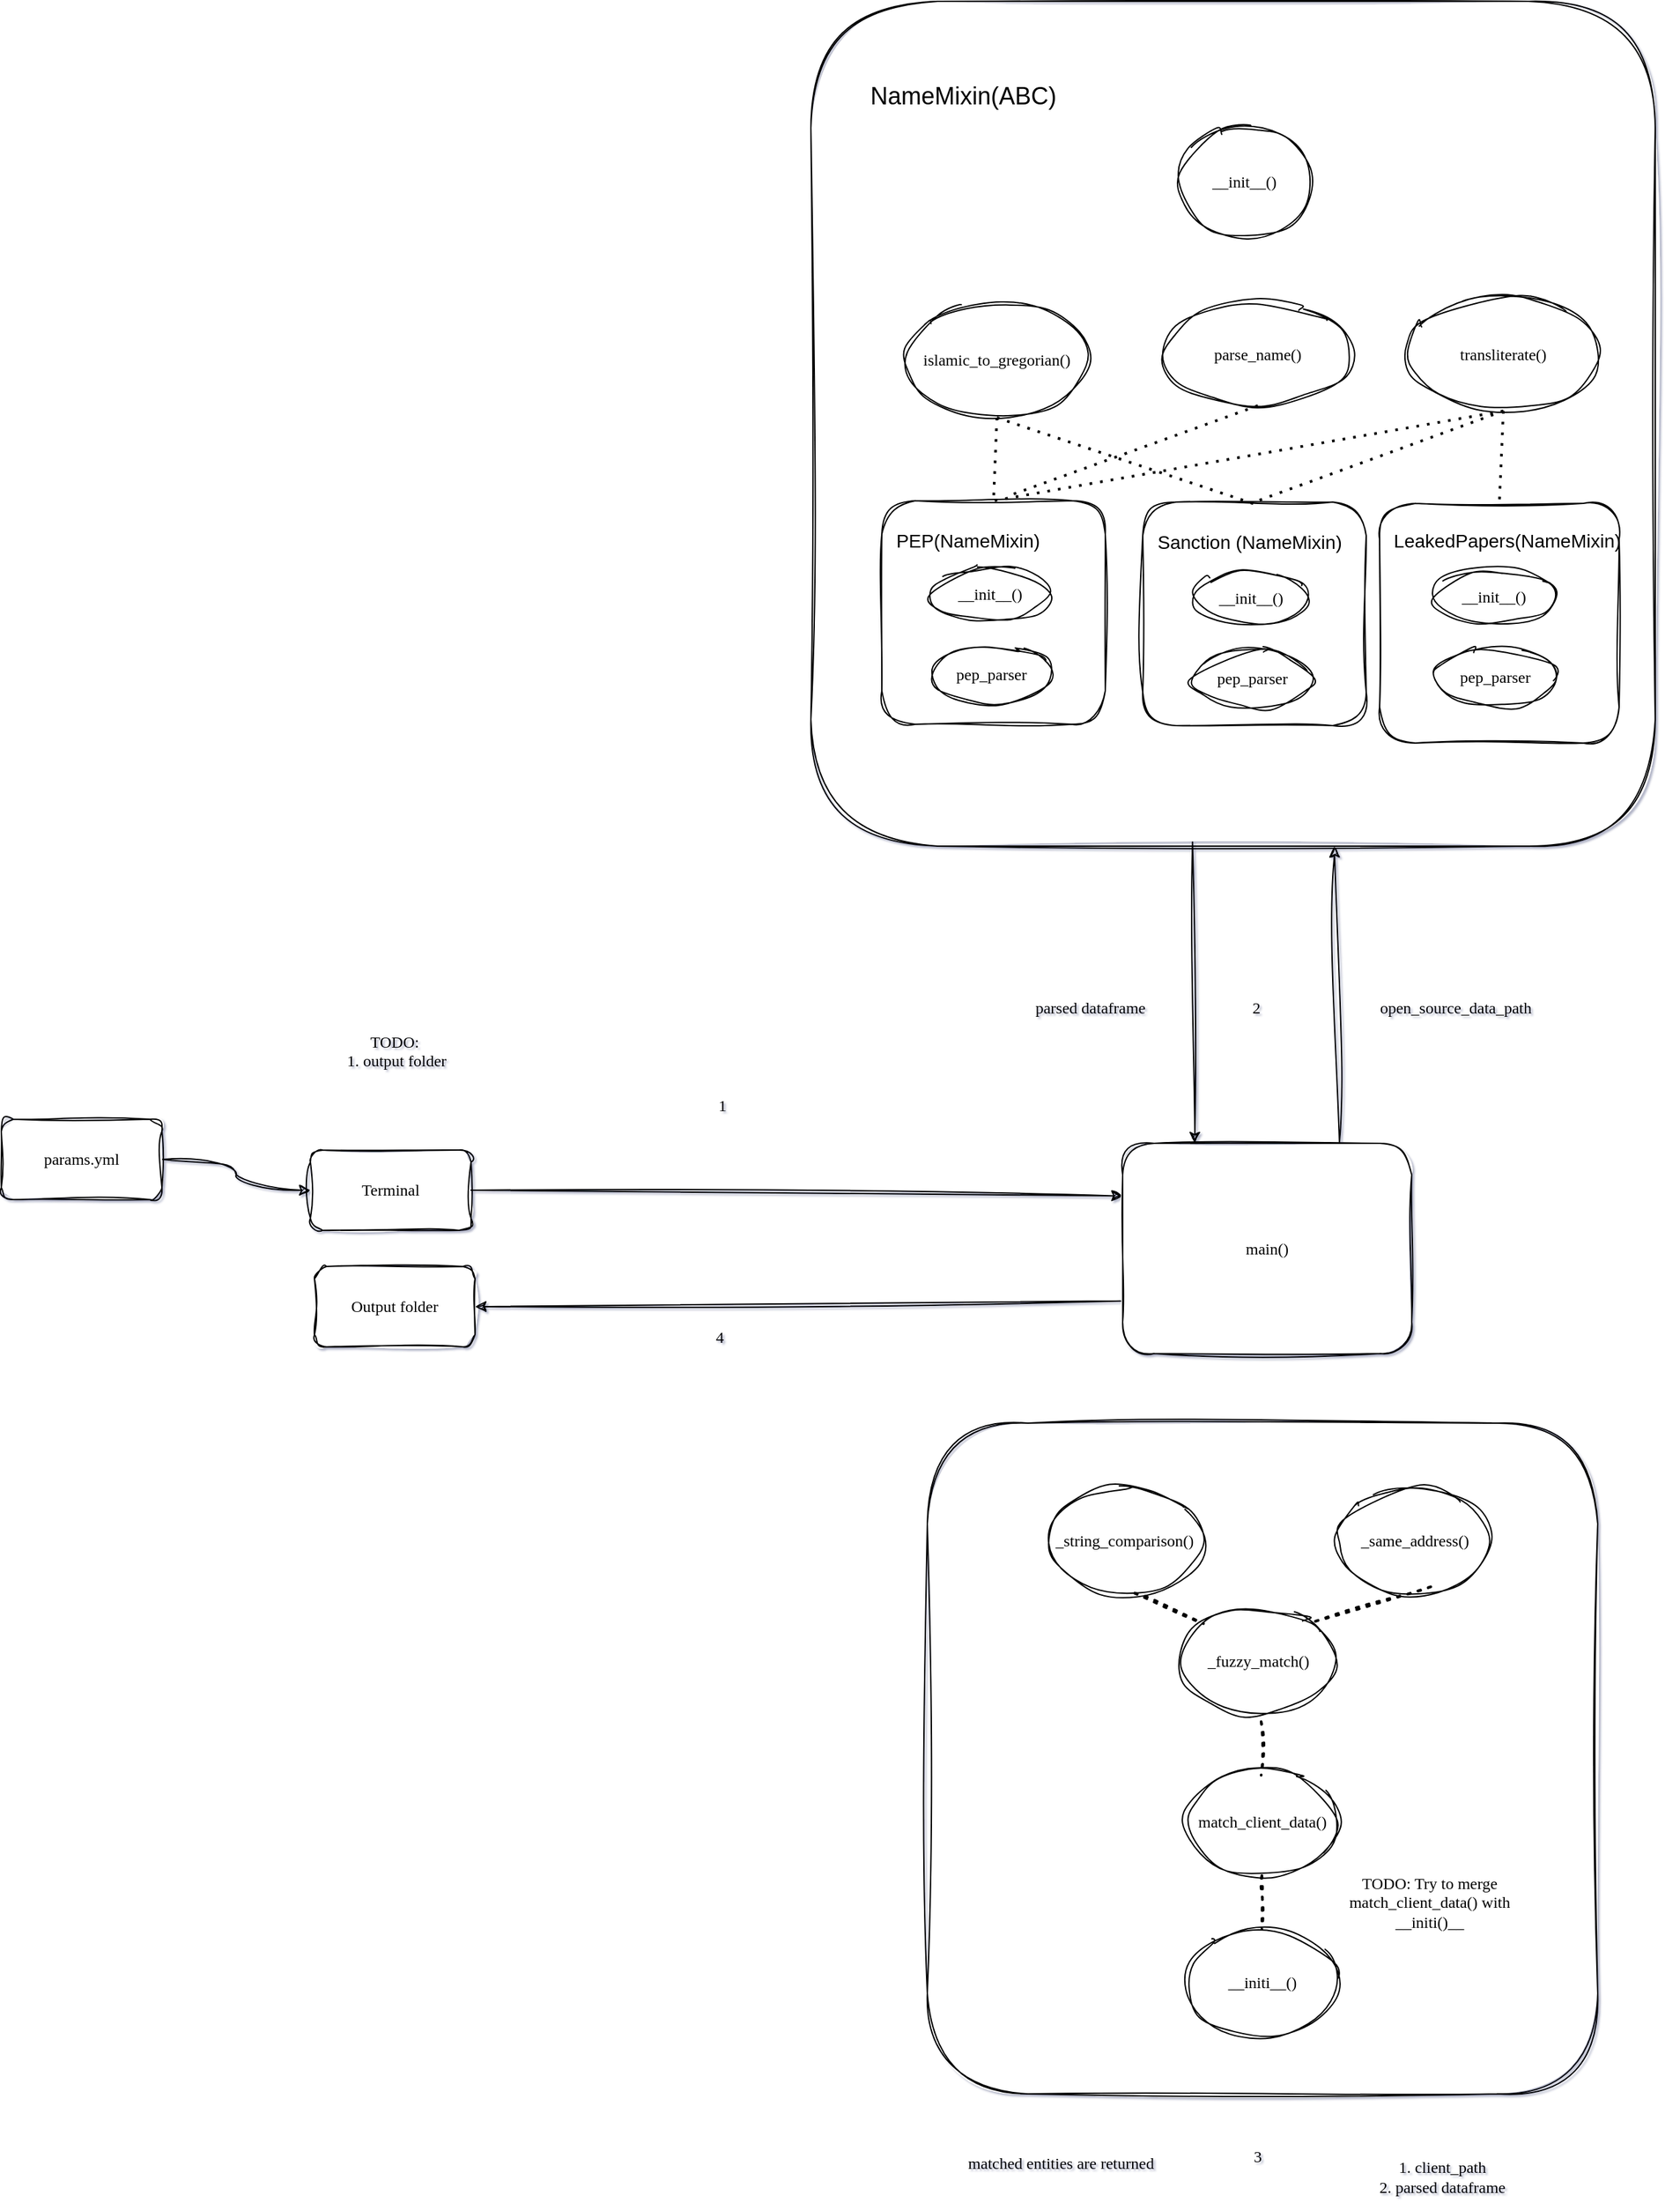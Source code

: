 <mxfile version="20.3.0" type="device" pages="2"><diagram name="code_structure" id="jE-mH2vJBaw0UMuDzqgx"><mxGraphModel dx="2147" dy="1920" grid="0" gridSize="10" guides="0" tooltips="1" connect="1" arrows="1" fold="1" page="0" pageScale="1" pageWidth="827" pageHeight="1169" background="none" math="0" shadow="1"><root><mxCell id="n5ya2rIfXd2F4Nc891Iu-0"/><mxCell id="n5ya2rIfXd2F4Nc891Iu-1" parent="n5ya2rIfXd2F4Nc891Iu-0"/><mxCell id="n5ya2rIfXd2F4Nc891Iu-3" value="open_source_data_path" style="text;align=center;verticalAlign=middle;whiteSpace=wrap;rounded=1;labelBackgroundColor=none;sketch=1;curveFitting=1;jiggle=2;fontFamily=Comic Sans MS;" vertex="1" parent="n5ya2rIfXd2F4Nc891Iu-1"><mxGeometry x="468" y="39" width="150" height="35" as="geometry"/></mxCell><mxCell id="n5ya2rIfXd2F4Nc891Iu-4" value="parsed dataframe" style="text;align=center;verticalAlign=middle;whiteSpace=wrap;rounded=1;labelBackgroundColor=none;sketch=1;curveFitting=1;jiggle=2;fontFamily=Comic Sans MS;" vertex="1" parent="n5ya2rIfXd2F4Nc891Iu-1"><mxGeometry x="215" y="42" width="110" height="30" as="geometry"/></mxCell><mxCell id="n5ya2rIfXd2F4Nc891Iu-7" value="Output folder" style="rounded=1;whiteSpace=wrap;labelBackgroundColor=none;sketch=1;curveFitting=1;jiggle=2;fontFamily=Comic Sans MS;" vertex="1" parent="n5ya2rIfXd2F4Nc891Iu-1"><mxGeometry x="-310" y="250" width="120" height="60" as="geometry"/></mxCell><mxCell id="n5ya2rIfXd2F4Nc891Iu-8" value="" style="edgeStyle=orthogonalEdgeStyle;curved=1;orthogonalLoop=1;jettySize=auto;rounded=1;labelBackgroundColor=none;sketch=1;curveFitting=1;jiggle=2;fontFamily=Comic Sans MS;entryX=0;entryY=0.5;entryDx=0;entryDy=0;" edge="1" parent="n5ya2rIfXd2F4Nc891Iu-1" source="n5ya2rIfXd2F4Nc891Iu-9" target="n5ya2rIfXd2F4Nc891Iu-13"><mxGeometry relative="1" as="geometry"/></mxCell><mxCell id="n5ya2rIfXd2F4Nc891Iu-9" value="params.yml" style="rounded=1;whiteSpace=wrap;labelBackgroundColor=none;sketch=1;curveFitting=1;jiggle=2;fontFamily=Comic Sans MS;" vertex="1" parent="n5ya2rIfXd2F4Nc891Iu-1"><mxGeometry x="-544" y="140" width="120" height="60" as="geometry"/></mxCell><mxCell id="n5ya2rIfXd2F4Nc891Iu-10" value="4" style="text;align=center;verticalAlign=middle;whiteSpace=wrap;rounded=1;labelBackgroundColor=none;sketch=1;curveFitting=1;jiggle=2;fontFamily=Comic Sans MS;" vertex="1" parent="n5ya2rIfXd2F4Nc891Iu-1"><mxGeometry x="-37" y="288" width="60" height="30" as="geometry"/></mxCell><mxCell id="n5ya2rIfXd2F4Nc891Iu-11" value="2" style="text;align=center;verticalAlign=middle;whiteSpace=wrap;rounded=1;labelBackgroundColor=none;sketch=1;curveFitting=1;jiggle=2;fontFamily=Comic Sans MS;arcSize=50;" vertex="1" parent="n5ya2rIfXd2F4Nc891Iu-1"><mxGeometry x="364" y="31" width="60" height="52" as="geometry"/></mxCell><mxCell id="n5ya2rIfXd2F4Nc891Iu-13" value="Terminal" style="rounded=1;whiteSpace=wrap;labelBackgroundColor=none;sketch=1;curveFitting=1;jiggle=2;fontFamily=Comic Sans MS;" vertex="1" parent="n5ya2rIfXd2F4Nc891Iu-1"><mxGeometry x="-313" y="163" width="120" height="60" as="geometry"/></mxCell><mxCell id="n5ya2rIfXd2F4Nc891Iu-14" value="" style="endArrow=classic;rounded=1;fontSize=15;exitX=1;exitY=0.5;exitDx=0;exitDy=0;labelBackgroundColor=none;sketch=1;curveFitting=1;jiggle=2;fontFamily=Comic Sans MS;entryX=0;entryY=0.25;entryDx=0;entryDy=0;" edge="1" parent="n5ya2rIfXd2F4Nc891Iu-1" source="n5ya2rIfXd2F4Nc891Iu-13" target="n5ya2rIfXd2F4Nc891Iu-18"><mxGeometry width="50" height="50" relative="1" as="geometry"><mxPoint x="170" y="260" as="sourcePoint"/><mxPoint x="290" y="270" as="targetPoint"/></mxGeometry></mxCell><mxCell id="n5ya2rIfXd2F4Nc891Iu-15" value="" style="endArrow=classic;rounded=1;fontSize=15;entryX=1;entryY=0.5;entryDx=0;entryDy=0;labelBackgroundColor=none;sketch=1;curveFitting=1;jiggle=2;fontFamily=Comic Sans MS;exitX=0;exitY=0.75;exitDx=0;exitDy=0;" edge="1" parent="n5ya2rIfXd2F4Nc891Iu-1" source="n5ya2rIfXd2F4Nc891Iu-18" target="n5ya2rIfXd2F4Nc891Iu-7"><mxGeometry width="50" height="50" relative="1" as="geometry"><mxPoint x="285" y="264" as="sourcePoint"/><mxPoint x="180" y="220" as="targetPoint"/></mxGeometry></mxCell><mxCell id="n5ya2rIfXd2F4Nc891Iu-16" value="1" style="text;align=center;verticalAlign=middle;whiteSpace=wrap;rounded=1;labelBackgroundColor=none;sketch=1;curveFitting=1;jiggle=2;fontFamily=Comic Sans MS;" vertex="1" parent="n5ya2rIfXd2F4Nc891Iu-1"><mxGeometry x="-35" y="115" width="60" height="30" as="geometry"/></mxCell><mxCell id="n5ya2rIfXd2F4Nc891Iu-17" value="TODO: &#10;1. output folder" style="text;align=center;verticalAlign=middle;resizable=0;points=[];autosize=1;rounded=1;labelBackgroundColor=none;sketch=1;curveFitting=1;jiggle=2;fontFamily=Comic Sans MS;" vertex="1" parent="n5ya2rIfXd2F4Nc891Iu-1"><mxGeometry x="-301" y="68" width="105" height="41" as="geometry"/></mxCell><mxCell id="n5ya2rIfXd2F4Nc891Iu-18" value="main()" style="rounded=1;whiteSpace=wrap;labelBackgroundColor=none;sketch=1;curveFitting=1;jiggle=2;fontFamily=Comic Sans MS;" vertex="1" parent="n5ya2rIfXd2F4Nc891Iu-1"><mxGeometry x="294" y="158" width="216" height="157" as="geometry"/></mxCell><mxCell id="n5ya2rIfXd2F4Nc891Iu-20" value="" style="endArrow=classic;rounded=1;entryX=0.25;entryY=0;entryDx=0;entryDy=0;labelBackgroundColor=none;sketch=1;curveFitting=1;jiggle=2;fontFamily=Comic Sans MS;exitX=0.452;exitY=0.995;exitDx=0;exitDy=0;exitPerimeter=0;" edge="1" parent="n5ya2rIfXd2F4Nc891Iu-1" target="n5ya2rIfXd2F4Nc891Iu-18" source="n5ya2rIfXd2F4Nc891Iu-35"><mxGeometry width="50" height="50" relative="1" as="geometry"><mxPoint x="224" y="19" as="sourcePoint"/><mxPoint x="370" y="340" as="targetPoint"/></mxGeometry></mxCell><mxCell id="n5ya2rIfXd2F4Nc891Iu-34" value="" style="group" vertex="1" connectable="0" parent="n5ya2rIfXd2F4Nc891Iu-1"><mxGeometry x="75" y="-675" width="631" height="631" as="geometry"/></mxCell><mxCell id="n5ya2rIfXd2F4Nc891Iu-35" value="" style="whiteSpace=wrap;aspect=fixed;rounded=1;labelBackgroundColor=none;sketch=1;curveFitting=1;jiggle=2;fontFamily=Comic Sans MS;shadow=0;" vertex="1" parent="n5ya2rIfXd2F4Nc891Iu-34"><mxGeometry x="-14" y="-20" width="631" height="631" as="geometry"/></mxCell><mxCell id="n5ya2rIfXd2F4Nc891Iu-36" value="&lt;font style=&quot;font-size: 18px;&quot;&gt;NameMixin(ABC)&lt;/font&gt;" style="text;html=1;strokeColor=none;fillColor=none;align=center;verticalAlign=middle;whiteSpace=wrap;rounded=0;" vertex="1" parent="n5ya2rIfXd2F4Nc891Iu-34"><mxGeometry x="39" y="21" width="122" height="60" as="geometry"/></mxCell><mxCell id="n5ya2rIfXd2F4Nc891Iu-37" value="transliterate()" style="ellipse;whiteSpace=wrap;rounded=1;labelBackgroundColor=none;sketch=1;curveFitting=1;jiggle=2;fontFamily=Comic Sans MS;shadow=0;" vertex="1" parent="n5ya2rIfXd2F4Nc891Iu-34"><mxGeometry x="431" y="201" width="145" height="85" as="geometry"/></mxCell><mxCell id="n5ya2rIfXd2F4Nc891Iu-38" value="islamic_to_gregorian()" style="ellipse;whiteSpace=wrap;rounded=1;labelBackgroundColor=none;sketch=1;curveFitting=1;jiggle=2;fontFamily=Comic Sans MS;shadow=0;" vertex="1" parent="n5ya2rIfXd2F4Nc891Iu-34"><mxGeometry x="57" y="204" width="136" height="87" as="geometry"/></mxCell><mxCell id="n5ya2rIfXd2F4Nc891Iu-39" value="parse_name()" style="ellipse;whiteSpace=wrap;rounded=1;labelBackgroundColor=none;sketch=1;curveFitting=1;jiggle=2;fontFamily=Comic Sans MS;shadow=0;" vertex="1" parent="n5ya2rIfXd2F4Nc891Iu-34"><mxGeometry x="250" y="205" width="140" height="77" as="geometry"/></mxCell><mxCell id="n5ya2rIfXd2F4Nc891Iu-40" value="__init__()" style="ellipse;whiteSpace=wrap;rounded=1;labelBackgroundColor=none;sketch=1;curveFitting=1;jiggle=2;fontFamily=Comic Sans MS;shadow=0;" vertex="1" parent="n5ya2rIfXd2F4Nc891Iu-34"><mxGeometry x="260" y="73" width="100" height="83" as="geometry"/></mxCell><mxCell id="n5ya2rIfXd2F4Nc891Iu-41" value="" style="group" vertex="1" connectable="0" parent="n5ya2rIfXd2F4Nc891Iu-34"><mxGeometry x="39" y="353" width="167" height="168" as="geometry"/></mxCell><mxCell id="n5ya2rIfXd2F4Nc891Iu-42" value="" style="whiteSpace=wrap;aspect=fixed;rounded=1;labelBackgroundColor=none;sketch=1;curveFitting=1;jiggle=2;fontFamily=Comic Sans MS;shadow=0;" vertex="1" parent="n5ya2rIfXd2F4Nc891Iu-41"><mxGeometry width="167" height="167" as="geometry"/></mxCell><mxCell id="n5ya2rIfXd2F4Nc891Iu-43" value="&lt;font style=&quot;font-size: 14px;&quot;&gt;PEP(NameMixin)&lt;/font&gt;" style="text;html=1;strokeColor=none;fillColor=none;align=center;verticalAlign=middle;whiteSpace=wrap;rounded=0;" vertex="1" parent="n5ya2rIfXd2F4Nc891Iu-41"><mxGeometry x="10" y="8" width="109" height="43" as="geometry"/></mxCell><mxCell id="n5ya2rIfXd2F4Nc891Iu-44" value="__init__()" style="ellipse;whiteSpace=wrap;rounded=1;labelBackgroundColor=none;sketch=1;curveFitting=1;jiggle=2;fontFamily=Comic Sans MS;shadow=0;" vertex="1" parent="n5ya2rIfXd2F4Nc891Iu-41"><mxGeometry x="37" y="50" width="88" height="39" as="geometry"/></mxCell><mxCell id="n5ya2rIfXd2F4Nc891Iu-45" value="pep_parser" style="ellipse;whiteSpace=wrap;rounded=1;labelBackgroundColor=none;sketch=1;curveFitting=1;jiggle=2;fontFamily=Comic Sans MS;shadow=0;" vertex="1" parent="n5ya2rIfXd2F4Nc891Iu-41"><mxGeometry x="38" y="108" width="88" height="44" as="geometry"/></mxCell><mxCell id="n5ya2rIfXd2F4Nc891Iu-46" value="" style="group" vertex="1" connectable="0" parent="n5ya2rIfXd2F4Nc891Iu-34"><mxGeometry x="234" y="356" width="169" height="168" as="geometry"/></mxCell><mxCell id="n5ya2rIfXd2F4Nc891Iu-47" value="" style="whiteSpace=wrap;aspect=fixed;rounded=1;labelBackgroundColor=none;sketch=1;curveFitting=1;jiggle=2;fontFamily=Comic Sans MS;shadow=0;" vertex="1" parent="n5ya2rIfXd2F4Nc891Iu-46"><mxGeometry y="-2" width="167" height="167" as="geometry"/></mxCell><mxCell id="n5ya2rIfXd2F4Nc891Iu-48" value="&lt;font style=&quot;font-size: 14px;&quot;&gt;Sanction (NameMixin)&lt;/font&gt;" style="text;html=1;strokeColor=none;fillColor=none;align=center;verticalAlign=middle;whiteSpace=wrap;rounded=0;" vertex="1" parent="n5ya2rIfXd2F4Nc891Iu-46"><mxGeometry x="3" y="6" width="154" height="43" as="geometry"/></mxCell><mxCell id="n5ya2rIfXd2F4Nc891Iu-49" value="__init__()" style="ellipse;whiteSpace=wrap;rounded=1;labelBackgroundColor=none;sketch=1;curveFitting=1;jiggle=2;fontFamily=Comic Sans MS;shadow=0;" vertex="1" parent="n5ya2rIfXd2F4Nc891Iu-46"><mxGeometry x="37" y="50" width="88" height="39" as="geometry"/></mxCell><mxCell id="n5ya2rIfXd2F4Nc891Iu-50" value="pep_parser" style="ellipse;whiteSpace=wrap;rounded=1;labelBackgroundColor=none;sketch=1;curveFitting=1;jiggle=2;fontFamily=Comic Sans MS;shadow=0;" vertex="1" parent="n5ya2rIfXd2F4Nc891Iu-46"><mxGeometry x="38" y="108" width="88" height="44" as="geometry"/></mxCell><mxCell id="n5ya2rIfXd2F4Nc891Iu-51" value="" style="group" vertex="1" connectable="0" parent="n5ya2rIfXd2F4Nc891Iu-34"><mxGeometry x="411" y="355" width="186" height="179" as="geometry"/></mxCell><mxCell id="n5ya2rIfXd2F4Nc891Iu-52" value="" style="whiteSpace=wrap;aspect=fixed;rounded=1;labelBackgroundColor=none;sketch=1;curveFitting=1;jiggle=2;fontFamily=Comic Sans MS;shadow=0;" vertex="1" parent="n5ya2rIfXd2F4Nc891Iu-51"><mxGeometry width="179" height="179" as="geometry"/></mxCell><mxCell id="n5ya2rIfXd2F4Nc891Iu-53" value="&lt;font style=&quot;font-size: 14px;&quot;&gt;LeakedPapers(NameMixin)&lt;/font&gt;" style="text;html=1;strokeColor=none;fillColor=none;align=center;verticalAlign=middle;whiteSpace=wrap;rounded=0;" vertex="1" parent="n5ya2rIfXd2F4Nc891Iu-51"><mxGeometry x="8" y="10" width="175.432" height="36" as="geometry"/></mxCell><mxCell id="n5ya2rIfXd2F4Nc891Iu-54" value="__init__()" style="ellipse;whiteSpace=wrap;rounded=1;labelBackgroundColor=none;sketch=1;curveFitting=1;jiggle=2;fontFamily=Comic Sans MS;shadow=0;" vertex="1" parent="n5ya2rIfXd2F4Nc891Iu-51"><mxGeometry x="39.102" y="50" width="93" height="39" as="geometry"/></mxCell><mxCell id="n5ya2rIfXd2F4Nc891Iu-55" value="pep_parser" style="ellipse;whiteSpace=wrap;rounded=1;labelBackgroundColor=none;sketch=1;curveFitting=1;jiggle=2;fontFamily=Comic Sans MS;shadow=0;" vertex="1" parent="n5ya2rIfXd2F4Nc891Iu-51"><mxGeometry x="40.159" y="108" width="93" height="44" as="geometry"/></mxCell><mxCell id="n5ya2rIfXd2F4Nc891Iu-56" value="" style="endArrow=none;dashed=1;html=1;dashPattern=1 3;strokeWidth=2;rounded=0;entryX=0.5;entryY=0;entryDx=0;entryDy=0;exitX=0.5;exitY=1;exitDx=0;exitDy=0;" edge="1" parent="n5ya2rIfXd2F4Nc891Iu-34" source="n5ya2rIfXd2F4Nc891Iu-37" target="n5ya2rIfXd2F4Nc891Iu-42"><mxGeometry width="50" height="50" relative="1" as="geometry"><mxPoint x="356" y="216" as="sourcePoint"/><mxPoint x="406" y="166" as="targetPoint"/></mxGeometry></mxCell><mxCell id="n5ya2rIfXd2F4Nc891Iu-57" value="" style="endArrow=none;dashed=1;html=1;dashPattern=1 3;strokeWidth=2;rounded=0;entryX=0.5;entryY=0;entryDx=0;entryDy=0;exitX=0.5;exitY=1;exitDx=0;exitDy=0;" edge="1" parent="n5ya2rIfXd2F4Nc891Iu-34" source="n5ya2rIfXd2F4Nc891Iu-38" target="n5ya2rIfXd2F4Nc891Iu-42"><mxGeometry width="50" height="50" relative="1" as="geometry"><mxPoint x="195" y="284" as="sourcePoint"/><mxPoint x="132.5" y="363" as="targetPoint"/></mxGeometry></mxCell><mxCell id="n5ya2rIfXd2F4Nc891Iu-58" value="" style="endArrow=none;dashed=1;html=1;dashPattern=1 3;strokeWidth=2;rounded=0;exitX=0.5;exitY=1;exitDx=0;exitDy=0;" edge="1" parent="n5ya2rIfXd2F4Nc891Iu-34" source="n5ya2rIfXd2F4Nc891Iu-39"><mxGeometry width="50" height="50" relative="1" as="geometry"><mxPoint x="315" y="284" as="sourcePoint"/><mxPoint x="132" y="350" as="targetPoint"/></mxGeometry></mxCell><mxCell id="n5ya2rIfXd2F4Nc891Iu-59" value="" style="endArrow=none;dashed=1;html=1;dashPattern=1 3;strokeWidth=2;rounded=0;entryX=0.5;entryY=0;entryDx=0;entryDy=0;exitX=0.5;exitY=1;exitDx=0;exitDy=0;" edge="1" parent="n5ya2rIfXd2F4Nc891Iu-34" source="n5ya2rIfXd2F4Nc891Iu-37" target="n5ya2rIfXd2F4Nc891Iu-52"><mxGeometry width="50" height="50" relative="1" as="geometry"><mxPoint x="149" y="271" as="sourcePoint"/><mxPoint x="132.5" y="363" as="targetPoint"/></mxGeometry></mxCell><mxCell id="n5ya2rIfXd2F4Nc891Iu-60" value="" style="endArrow=none;dashed=1;html=1;dashPattern=1 3;strokeWidth=2;rounded=0;entryX=0.5;entryY=0;entryDx=0;entryDy=0;exitX=0.5;exitY=1;exitDx=0;exitDy=0;" edge="1" parent="n5ya2rIfXd2F4Nc891Iu-34" source="n5ya2rIfXd2F4Nc891Iu-37" target="n5ya2rIfXd2F4Nc891Iu-47"><mxGeometry width="50" height="50" relative="1" as="geometry"><mxPoint x="159" y="271" as="sourcePoint"/><mxPoint x="514.5" y="365" as="targetPoint"/></mxGeometry></mxCell><mxCell id="n5ya2rIfXd2F4Nc891Iu-61" value="" style="endArrow=none;dashed=1;html=1;dashPattern=1 3;strokeWidth=2;rounded=0;exitX=0.5;exitY=1;exitDx=0;exitDy=0;" edge="1" parent="n5ya2rIfXd2F4Nc891Iu-34" source="n5ya2rIfXd2F4Nc891Iu-38"><mxGeometry width="50" height="50" relative="1" as="geometry"><mxPoint x="303" y="275" as="sourcePoint"/><mxPoint x="319" y="356" as="targetPoint"/></mxGeometry></mxCell><mxCell id="XnOtUoYIgdkIpRrdeLWk-2" value="" style="endArrow=classic;rounded=1;labelBackgroundColor=none;sketch=1;curveFitting=1;jiggle=2;fontFamily=Comic Sans MS;entryX=0.62;entryY=1;entryDx=0;entryDy=0;entryPerimeter=0;exitX=0.75;exitY=0;exitDx=0;exitDy=0;" edge="1" parent="n5ya2rIfXd2F4Nc891Iu-1" source="n5ya2rIfXd2F4Nc891Iu-18" target="n5ya2rIfXd2F4Nc891Iu-35"><mxGeometry width="50" height="50" relative="1" as="geometry"><mxPoint x="450" y="480" as="sourcePoint"/><mxPoint x="584" y="279" as="targetPoint"/></mxGeometry></mxCell><mxCell id="Cm5S-2wvkjG4GKC6jwLn-0" value="" style="whiteSpace=wrap;aspect=fixed;rounded=1;labelBackgroundColor=none;sketch=1;curveFitting=1;jiggle=2;fontFamily=Comic Sans MS;" vertex="1" parent="n5ya2rIfXd2F4Nc891Iu-1"><mxGeometry x="148" y="367" width="501" height="501" as="geometry"/></mxCell><mxCell id="Cm5S-2wvkjG4GKC6jwLn-1" value="1. client_path&#10;2. parsed dataframe" style="text;align=center;verticalAlign=middle;whiteSpace=wrap;rounded=1;labelBackgroundColor=none;sketch=1;curveFitting=1;jiggle=2;fontFamily=Comic Sans MS;" vertex="1" parent="n5ya2rIfXd2F4Nc891Iu-1"><mxGeometry x="443" y="915" width="180" height="30" as="geometry"/></mxCell><mxCell id="Cm5S-2wvkjG4GKC6jwLn-2" value="matched entities are returned" style="text;align=center;verticalAlign=middle;whiteSpace=wrap;rounded=1;labelBackgroundColor=none;sketch=1;curveFitting=1;jiggle=2;fontFamily=Comic Sans MS;" vertex="1" parent="n5ya2rIfXd2F4Nc891Iu-1"><mxGeometry x="157.5" y="905" width="180" height="30" as="geometry"/></mxCell><mxCell id="Cm5S-2wvkjG4GKC6jwLn-3" value="3" style="text;align=center;verticalAlign=middle;whiteSpace=wrap;rounded=1;labelBackgroundColor=none;sketch=1;curveFitting=1;jiggle=2;fontFamily=Comic Sans MS;" vertex="1" parent="n5ya2rIfXd2F4Nc891Iu-1"><mxGeometry x="365" y="905" width="60" height="20" as="geometry"/></mxCell><mxCell id="Cm5S-2wvkjG4GKC6jwLn-4" value="match_client_data()" style="ellipse;whiteSpace=wrap;rounded=1;labelBackgroundColor=none;sketch=1;curveFitting=1;jiggle=2;fontFamily=Comic Sans MS;" vertex="1" parent="n5ya2rIfXd2F4Nc891Iu-1"><mxGeometry x="340.5" y="625" width="115" height="80" as="geometry"/></mxCell><mxCell id="Cm5S-2wvkjG4GKC6jwLn-5" value="_fuzzy_match()" style="ellipse;whiteSpace=wrap;rounded=1;labelBackgroundColor=none;sketch=1;curveFitting=1;jiggle=2;fontFamily=Comic Sans MS;" vertex="1" parent="n5ya2rIfXd2F4Nc891Iu-1"><mxGeometry x="337.5" y="505" width="115" height="80" as="geometry"/></mxCell><mxCell id="Cm5S-2wvkjG4GKC6jwLn-6" value="_string_comparison()" style="ellipse;whiteSpace=wrap;rounded=1;labelBackgroundColor=none;sketch=1;curveFitting=1;jiggle=2;fontFamily=Comic Sans MS;" vertex="1" parent="n5ya2rIfXd2F4Nc891Iu-1"><mxGeometry x="238" y="415" width="115" height="80" as="geometry"/></mxCell><mxCell id="Cm5S-2wvkjG4GKC6jwLn-7" value="_same_address()" style="ellipse;whiteSpace=wrap;rounded=1;labelBackgroundColor=none;sketch=1;curveFitting=1;jiggle=2;fontFamily=Comic Sans MS;" vertex="1" parent="n5ya2rIfXd2F4Nc891Iu-1"><mxGeometry x="454.5" y="415" width="115" height="80" as="geometry"/></mxCell><mxCell id="Cm5S-2wvkjG4GKC6jwLn-8" value="__initi__()" style="ellipse;whiteSpace=wrap;rounded=1;labelBackgroundColor=none;sketch=1;curveFitting=1;jiggle=2;fontFamily=Comic Sans MS;" vertex="1" parent="n5ya2rIfXd2F4Nc891Iu-1"><mxGeometry x="340.5" y="745" width="115" height="80" as="geometry"/></mxCell><mxCell id="Cm5S-2wvkjG4GKC6jwLn-9" value="" style="endArrow=none;dashed=1;dashPattern=1 3;strokeWidth=2;rounded=1;labelBackgroundColor=none;sketch=1;curveFitting=1;jiggle=2;fontFamily=Comic Sans MS;" edge="1" parent="n5ya2rIfXd2F4Nc891Iu-1" source="Cm5S-2wvkjG4GKC6jwLn-4"><mxGeometry width="50" height="50" relative="1" as="geometry"><mxPoint x="578" y="765" as="sourcePoint"/><mxPoint x="398" y="745" as="targetPoint"/></mxGeometry></mxCell><mxCell id="Cm5S-2wvkjG4GKC6jwLn-10" value="" style="endArrow=none;dashed=1;dashPattern=1 3;strokeWidth=2;rounded=1;labelBackgroundColor=none;sketch=1;curveFitting=1;jiggle=2;fontFamily=Comic Sans MS;" edge="1" parent="n5ya2rIfXd2F4Nc891Iu-1"><mxGeometry width="50" height="50" relative="1" as="geometry"><mxPoint x="397.5" y="590" as="sourcePoint"/><mxPoint x="397.5" y="630" as="targetPoint"/></mxGeometry></mxCell><mxCell id="Cm5S-2wvkjG4GKC6jwLn-11" value="" style="endArrow=none;dashed=1;dashPattern=1 3;strokeWidth=2;rounded=1;exitX=0.565;exitY=0.988;exitDx=0;exitDy=0;exitPerimeter=0;entryX=0;entryY=0;entryDx=0;entryDy=0;labelBackgroundColor=none;sketch=1;curveFitting=1;jiggle=2;fontFamily=Comic Sans MS;" edge="1" parent="n5ya2rIfXd2F4Nc891Iu-1" source="Cm5S-2wvkjG4GKC6jwLn-6" target="Cm5S-2wvkjG4GKC6jwLn-5"><mxGeometry width="50" height="50" relative="1" as="geometry"><mxPoint x="407.5" y="600" as="sourcePoint"/><mxPoint x="407.5" y="640" as="targetPoint"/></mxGeometry></mxCell><mxCell id="Cm5S-2wvkjG4GKC6jwLn-12" value="" style="endArrow=none;dashed=1;dashPattern=1 3;strokeWidth=2;rounded=1;exitX=0.751;exitY=0.244;exitDx=0;exitDy=0;exitPerimeter=0;labelBackgroundColor=none;sketch=1;curveFitting=1;jiggle=2;fontFamily=Comic Sans MS;" edge="1" parent="n5ya2rIfXd2F4Nc891Iu-1" source="Cm5S-2wvkjG4GKC6jwLn-0"><mxGeometry width="50" height="50" relative="1" as="geometry"><mxPoint x="312.975" y="504.04" as="sourcePoint"/><mxPoint x="438" y="515" as="targetPoint"/></mxGeometry></mxCell><mxCell id="Cm5S-2wvkjG4GKC6jwLn-13" value="TODO: Try to merge match_client_data() with __initi()__" style="text;align=center;verticalAlign=middle;whiteSpace=wrap;rounded=1;labelBackgroundColor=none;sketch=1;curveFitting=1;jiggle=2;fontFamily=Comic Sans MS;" vertex="1" parent="n5ya2rIfXd2F4Nc891Iu-1"><mxGeometry x="450.5" y="695" width="145" height="60" as="geometry"/></mxCell></root></mxGraphModel></diagram><diagram name="error_handeling" id="0ECFCnHlbBwe_haJ5KCH"><mxGraphModel dx="2693" dy="2240" grid="1" gridSize="10" guides="1" tooltips="1" connect="1" arrows="1" fold="1" page="1" pageScale="1" pageWidth="827" pageHeight="1169" math="0" shadow="0"><root><mxCell id="e-0o8y-9UvF0H1RDd8or-0"/><mxCell id="e-0o8y-9UvF0H1RDd8or-1" parent="e-0o8y-9UvF0H1RDd8or-0"/></root></mxGraphModel></diagram></mxfile>